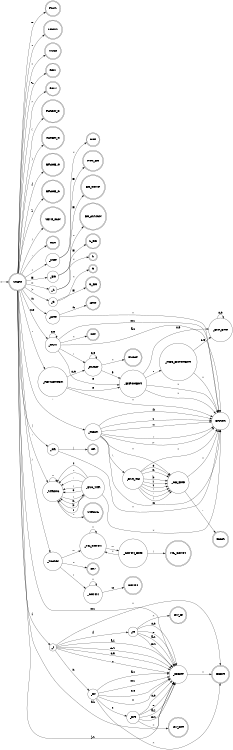 digraph finite_state_machine {
    rankdir=LR;
    size="8,5"

    node [shape = doublecircle]; START;
    node [shape = point ]; qi;

    node [shape = doublecircle ]; 
    PLUS;
    MINUS;
    MULT;
    REM;
    POW;
    PAREN_O;
    PAREN_C;
    BRACE_O;
    BRACE_C;
    SEMI_CLN;
    CLN;
    
    NOT;
    NOT_EQ;
    
    EQ_COMP;
    EQ_ASSIGN;
    
    L_EQ;
    L;
    
    G;
    G_EQ;
    
    AND;
    OR;
    
    DIV;
    
    COMM;
    ML_COMM;
    
    CHAR;
    STRING;
    
    INT;
    FLOAT;

    IDENT;

    KW_IF;
    KW_INT;
    
    node [shape = circle];
    qi -> START;
    
    START  -> PLUS [ label = "+" ];
    START  -> MINUS [ label = "-" ];
    START  -> MULT [ label = "*" ];
    START  -> REM [ label = "%" ];
    START  -> POW [ label = "^" ];
    START  -> PAREN_O [ label = "(" ];
    START  -> PAREN_C [ label = ")" ];
    START  -> BRACE_O [ label = "{" ];
    START  -> BRACE_C [ label = "}" ];
    START  -> SEMI_CLN [ label = ";" ];
    START  -> CLN [ label = "," ];
    
    START -> _NOT [ label = "!" ];
    
    _NOT -> NOT [ label = "*"];
    _NOT -> NOT_EQ [ label = "="];
    
    START -> _EQ [label = "="];
    _EQ -> EQ_ASSIGN [label = "*"];
    _EQ -> EQ_COMP [label = "="];
    
    START -> _L [label = ">"];
    _L -> L [label = "*"];
    _L -> L_EQ [label = "="];
    
    START -> _G [label = ">"];
    _G -> G [label = "*"];
    _G -> G_EQ [label = "="];
    
    START -> _AND [label = "&"];
    _AND -> AND [label = "&"];
    _AND -> ERROR [label = "*"];
    
    START -> _OR [label = "|"];
    _OR -> OR [label = "|"];
    _OR -> ERROR [label = "*"];
    
    START -> _SLASH [label = "/"];
    _SLASH -> _COMM [label = "/"];
        _COMM -> _COMM [label = "*"]
        _COMM -> COMM [label = "\\n"];
    _SLASH -> _ML_COMM [label = "'*'"];
        _ML_COMM -> _ML_COMM [label = "*"];
        _ML_COMM -> _COMM_END [label = "'*'"];
            _COMM_END -> _ML_COMM [label = "*"];
            _COMM_END -> ML_COMM [label = "/"];
    _SLASH -> DIV [label = "*"];
    
    START -> _CHAR [label = "'"];
    _CHAR -> _ESC_CH [label = "\\"];
        _ESC_CH -> _CH_END [label = "n"];
        _ESC_CH -> _CH_END [label = "b"];
        _ESC_CH -> _CH_END [label = "r"];
        _ESC_CH -> _CH_END [label = "t"];
        _ESC_CH -> _CH_END [label = "\""];
        _ESC_CH -> _CH_END [label = "'"];
        _ESC_CH -> _CH_END [label = "\\"];
        _ESC_CH -> _CH_END [label = "0"];
        _ESC_CH -> ERROR [label = "*"];
    _CHAR -> ERROR [label = "\\'"];
    _CHAR -> ERROR [label = "\\\""];
    _CHAR -> ERROR [label = "\\n"];
    _CHAR -> ERROR [label = "\\b"];
    _CHAR -> ERROR [label = "\\r"];
    _CHAR -> ERROR [label = "\\t"];
    _CHAR -> _CH_END [label = "*"];
    _CH_END -> CHAR [label = "'"];
    _CH_END -> ERROR [label = "*"];
    
    START -> _STRING [label = "'"];
    _STRING -> _ESC_STR[label = "\\"];
        _ESC_STR -> _STRING [label = "n"];
        _ESC_STR -> _STRING [label = "b"];
        _ESC_STR -> _STRING [label = "r"];
        _ESC_STR -> _STRING [label = "t"];
        _ESC_STR -> _STRING [label = "\""];
        _ESC_STR -> _STRING [label = "'"];
        _ESC_STR -> _STRING [label = "\\"];
        _ESC_STR -> _STRING [label = "0"];
        _ESC_STR -> ERROR [label = "*"];
    _STRING -> _STRING [label = "*"]
    _STRING -> STRING [label = "\""];
    
    START -> _NUM [label = "0-9"];
    _NUM -> _NUM [label = "0-9"];
    _NUM -> INT [label = "*"];
    _NUM -> _FLOAT [label = "."];
        _FLOAT -> FLOAT [label = "*"];
        _FLOAT -> _FLOAT [label = "0-9"];
        _FLOAT -> _EXPONENT [label = "e"];
    _NUM -> _EXPONENT [label = "e"];
        _EXPONENT -> ERROR [label = "*"];
        _EXPONENT -> _EXP_END [label = "0-9"];
            _EXP_END -> _EXP_END [label = "0-9"];
        _EXPONENT -> _NEG_EXPONENT [label = "-"];
            _NEG_EXPONENT -> _EXP_END [label = "0-9"];
            _NEG_EXPONENT -> ERROR [label = "*"];
        _EXPONENT -> ERROR [label = "*"];
    _NUM -> ERROR [label = "a-z"];
    _NUM -> ERROR [label = "A-Z"];
    
    START -> _REMAINDER [label = "."];
    _REMAINDER -> _FLOAT [label = "0-9"];
    _REMAINDER -> _EXPONENT [label = "e"];
    _REMAINDER -> ERROR [label = "*"];

    //START -> _IDENT [label = "a-z"];
    //START -> _IDENT [label = "A-Z"];
    //START -> _IDENT [label = "_"];
    //_IDENT -> _IDENT [label = "a-z"];
    //_IDENT -> _IDENT [label = "A-Z"];
    //_IDENT -> _IDENT [label = "0-9"];
    //_IDENT -> _IDENT [label = "_"];
    //_IDENT -> _KEYWORD [label = "*"];

    START -> _IDENT [label = "a-h"];
    START -> _IDENT [label = "j-z"];
    START -> _IDENT [label = "A-Z"];
    _IDENT -> IDENT [label = "*"];
    START -> _I [label = "i"];
        _I -> _IF [label = "f"];
            _IF -> _IDENT [label = "a-z"];
            _IF -> _IDENT [label = "A-Z"];
            _IF -> _IDENT [label = "0-9"];
            _IF -> _IDENT [label = "_"];
            _IF -> KW_IF [label = "*"];
        _I -> _IN [label = "n"];
            _IN -> _INT [label = "t"];
            _IN -> _IDENT [label = "a-z"];
            _IN -> _IDENT [label = "A-Z"];
            _IN -> _IDENT [label = "0-9"];
            _IN -> _IDENT [label = "_"]; 
            _IN -> IDENT [label = "*"];
                _INT -> _IDENT [label = "a-z"];
                _INT -> _IDENT [label = "A-Z"];
                _INT -> _IDENT [label = "0-9"];
                _INT -> _IDENT [label = "_"];   
                _INT -> KW_INT [label = "*"]
        _I -> _IDENT [label = "a-z"];
        _I -> _IDENT [label = "A-Z"];
        _I -> _IDENT [label = "0-9"];
        _I -> _IDENT [label = "_"];
        _I -> IDENT [label = "*"];



}